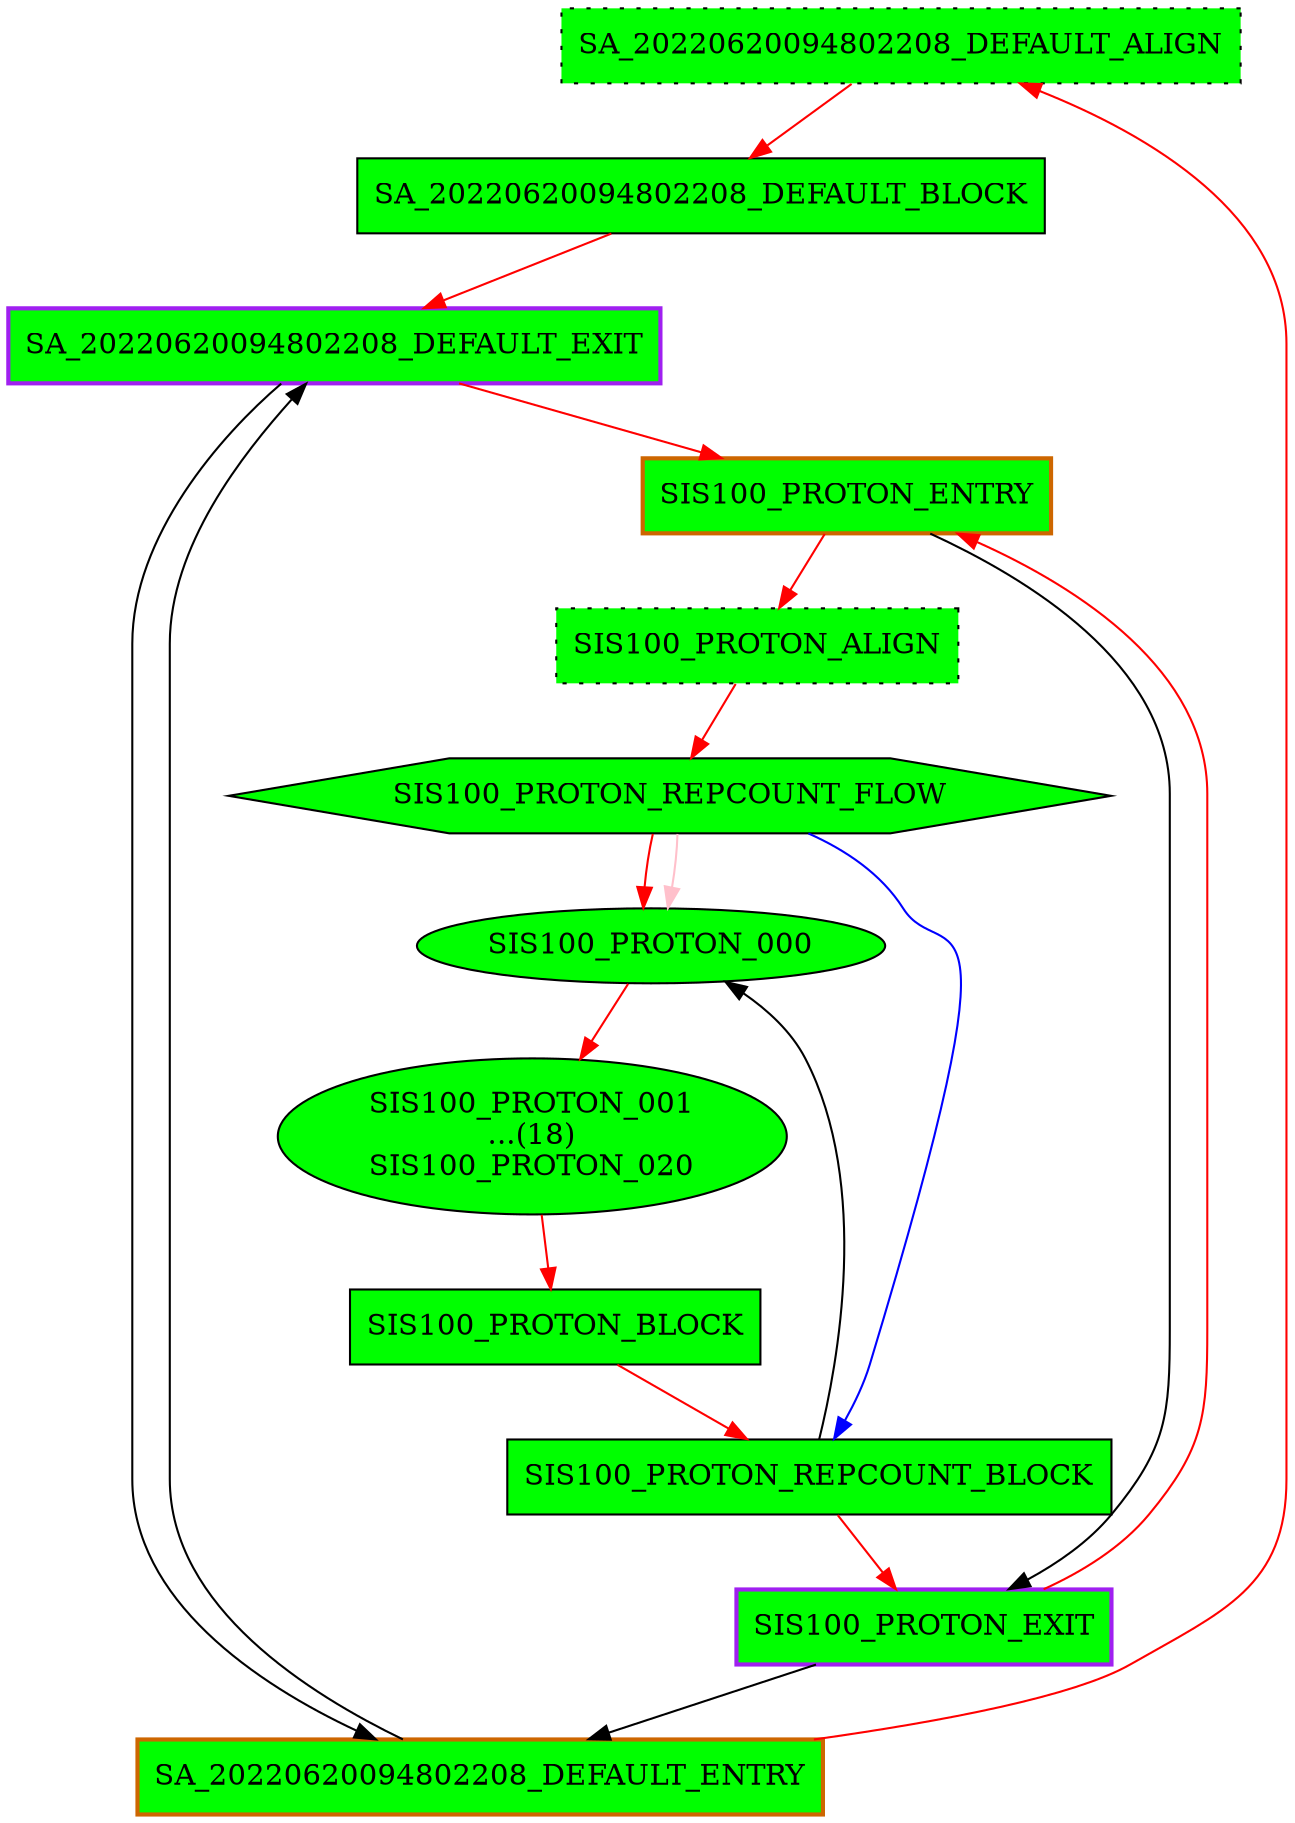 digraph G {
graph [
name="-compact"
]
SA_20220620094802208_DEFAULT_ALIGN [beamproc=undefined, bpentry=false, bpexit=false, color=black, fillcolor=green, patentry=false, patexit=false, pattern=SA_20220620094802208_DEFAULT, qhi=false, qil=false, qlo=false, shape=rectangle, style="dotted, filled", tperiod=10000, type=blockalign];
SA_20220620094802208_DEFAULT_BLOCK [beamproc=undefined, bpentry=false, bpexit=false, color=black, fillcolor=green, patentry=false, patexit=false, pattern=SA_20220620094802208_DEFAULT, qhi=false, qil=false, qlo=false, shape=rectangle, style=filled, tperiod=1000000000, type=block];
SA_20220620094802208_DEFAULT_ENTRY [beamproc=undefined, bpentry=false, bpexit=false, color=darkorange3, fillcolor=green, patentry=true, patexit=false, pattern=SA_20220620094802208_DEFAULT, penwidth=2, qhi=false, qil=false, qlo=true, shape=rectangle, style=filled, tperiod=10000, type=block];
SA_20220620094802208_DEFAULT_EXIT [beamproc=undefined, bpentry=false, bpexit=false, color=purple, fillcolor=green, patentry=false, patexit=true, pattern=SA_20220620094802208_DEFAULT, penwidth=2, qhi=false, qil=false, qlo=true, shape=rectangle, style=filled, tperiod=10000, type=block];
SIS100_PROTON_000 [beamin=0, beamproc=undefined, bpcstart=0, bpentry=false, bpexit=false, bpid=6, color=black, evtno=259, fid=1, fillcolor=green, gid=310, id="0x1136103000100180", par="0x0000140000000000", patentry=false, patexit=false, pattern=SIS100_PROTON, reqnobeam=0, shape=oval, sid=1, style=filled, tef=0, toffs=0, type=tmsg, vacc=0];
SIS100_PROTON_ALIGN [beamproc=undefined, bpentry=false, bpexit=false, color=black, fillcolor=green, patentry=false, patexit=false, pattern=SIS100_PROTON, qhi=false, qil=false, qlo=false, shape=rectangle, style="dotted, filled", tperiod=10000, type=blockalign];
SIS100_PROTON_BLOCK [beamproc=undefined, bpentry=false, bpexit=false, color=black, fillcolor=green, patentry=false, patexit=false, pattern=SIS100_PROTON, qhi=false, qil=false, qlo=false, shape=rectangle, style=filled, tperiod=5055000000, type=block];
SIS100_PROTON_ENTRY [beamproc=undefined, bpentry=false, bpexit=false, color=darkorange3, fillcolor=green, patentry=true, patexit=false, pattern=SIS100_PROTON, penwidth=2, qhi=false, qil=false, qlo=true, shape=rectangle, style=filled, tperiod=10000, type=block];
SIS100_PROTON_EXIT [beamproc=undefined, bpentry=false, bpexit=false, color=purple, fillcolor=green, patentry=false, patexit=true, pattern=SIS100_PROTON, penwidth=2, qhi=false, qil=false, qlo=true, shape=rectangle, style=filled, tperiod=10000, type=block];
SIS100_PROTON_REPCOUNT_BLOCK [beamproc=undefined, bpentry=false, bpexit=false, color=black, fillcolor=green, patentry=false, patexit=false, pattern=SIS100_PROTON, qhi=false, qil=false, qlo=true, shape=rectangle, style=filled, tperiod=10000, type=block];
SIS100_PROTON_REPCOUNT_FLOW [beamproc=undefined, bpentry=false, bpexit=false, color=black, fillcolor=green, patentry=false, patexit=false, pattern=SIS100_PROTON, prio=0, shape=hexagon, style=filled, toffs=0, tvalid=0, type=flow];
"SIS100_PROTON_001
...(18)
SIS100_PROTON_020" [color=black, fillcolor=green, label="SIS100_PROTON_001
...(18)
SIS100_PROTON_020", pattern=SIS100_PROTON, shape=oval, style=filled, type=tmsg];
SA_20220620094802208_DEFAULT_BLOCK->SA_20220620094802208_DEFAULT_EXIT  [color=red, type=defdst];
SA_20220620094802208_DEFAULT_ALIGN->SA_20220620094802208_DEFAULT_BLOCK  [color=red, type=defdst];
SA_20220620094802208_DEFAULT_ENTRY->SA_20220620094802208_DEFAULT_ALIGN  [color=red, type=defdst];
SA_20220620094802208_DEFAULT_ENTRY->SA_20220620094802208_DEFAULT_EXIT  [color=black, type=altdst];
SA_20220620094802208_DEFAULT_EXIT->SA_20220620094802208_DEFAULT_ENTRY  [color=black, type=altdst];
SIS100_PROTON_ALIGN->SIS100_PROTON_REPCOUNT_FLOW  [color=red, type=defdst];
SIS100_PROTON_BLOCK->SIS100_PROTON_REPCOUNT_BLOCK  [color=red, type=defdst];
SIS100_PROTON_REPCOUNT_FLOW->SIS100_PROTON_000  [color=red, type=defdst];
SIS100_PROTON_REPCOUNT_FLOW->SIS100_PROTON_REPCOUNT_BLOCK  [color=blue, type=target];
SIS100_PROTON_REPCOUNT_FLOW->SIS100_PROTON_000  [color=pink, type=flowdst];
SIS100_PROTON_EXIT->SIS100_PROTON_ENTRY  [color=red, type=defdst];
SIS100_PROTON_EXIT->SA_20220620094802208_DEFAULT_ENTRY  [color=black, type=altdst];
SIS100_PROTON_ENTRY->SIS100_PROTON_ALIGN  [color=red, type=defdst];
SIS100_PROTON_ENTRY->SIS100_PROTON_EXIT  [color=black, type=altdst];
SIS100_PROTON_REPCOUNT_BLOCK->SIS100_PROTON_EXIT  [color=red, type=defdst];
SIS100_PROTON_REPCOUNT_BLOCK->SIS100_PROTON_000  [color=black, type=altdst];
SA_20220620094802208_DEFAULT_EXIT->SIS100_PROTON_ENTRY  [color=red, type=defdst];
SIS100_PROTON_000->"SIS100_PROTON_001
...(18)
SIS100_PROTON_020"  [color=red, type=defdst];
"SIS100_PROTON_001
...(18)
SIS100_PROTON_020"->SIS100_PROTON_BLOCK  [color=red, type=defdst];
}
